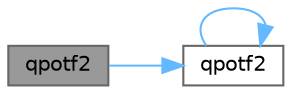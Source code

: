 digraph "qpotf2"
{
 // LATEX_PDF_SIZE
  bgcolor="transparent";
  edge [fontname=Helvetica,fontsize=10,labelfontname=Helvetica,labelfontsize=10];
  node [fontname=Helvetica,fontsize=10,shape=box,height=0.2,width=0.4];
  rankdir="LR";
  Node1 [id="Node000001",label="qpotf2",height=0.2,width=0.4,color="gray40", fillcolor="grey60", style="filled", fontcolor="black",tooltip=" "];
  Node1 -> Node2 [id="edge3_Node000001_Node000002",color="steelblue1",style="solid",tooltip=" "];
  Node2 [id="Node000002",label="qpotf2",height=0.2,width=0.4,color="grey40", fillcolor="white", style="filled",URL="$bench_2btl_2libs_2_b_l_a_s_2blas_8h.html#adfac7bf3535faf5b9853028618a33dd1",tooltip=" "];
  Node2 -> Node2 [id="edge4_Node000002_Node000002",color="steelblue1",style="solid",tooltip=" "];
}
